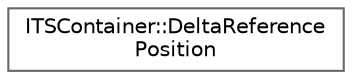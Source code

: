 digraph "类继承关系图"
{
 // INTERACTIVE_SVG=YES
 // LATEX_PDF_SIZE
  bgcolor="transparent";
  edge [fontname=Helvetica,fontsize=10,labelfontname=Helvetica,labelfontsize=10];
  node [fontname=Helvetica,fontsize=10,shape=box,height=0.2,width=0.4];
  rankdir="LR";
  Node0 [id="Node000000",label="ITSContainer::DeltaReference\lPosition",height=0.2,width=0.4,color="grey40", fillcolor="white", style="filled",URL="$dd/db4/structITSContainer_1_1DeltaReferencePosition.html",tooltip=" "];
}
